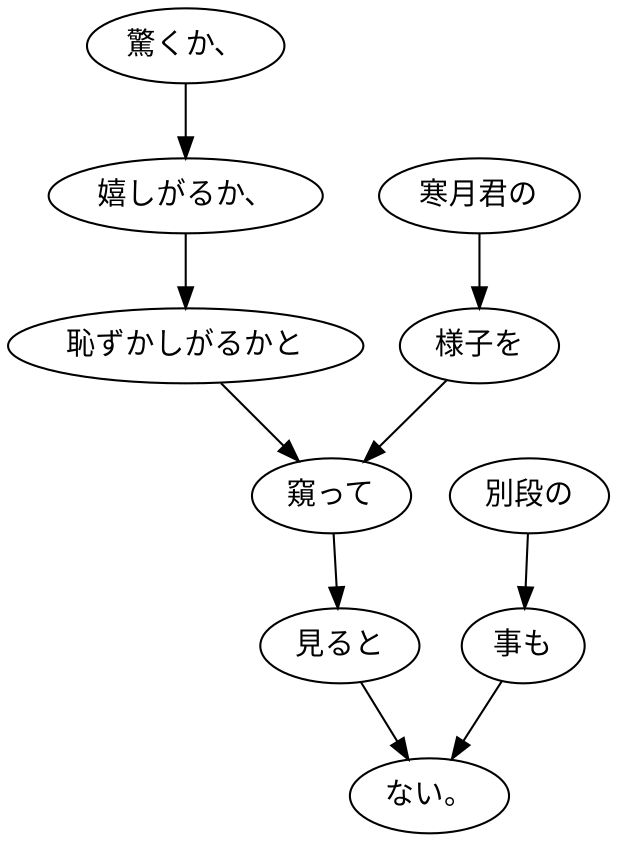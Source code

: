 digraph graph1948 {
	node0 [label="驚くか、"];
	node1 [label="嬉しがるか、"];
	node2 [label="恥ずかしがるかと"];
	node3 [label="寒月君の"];
	node4 [label="様子を"];
	node5 [label="窺って"];
	node6 [label="見ると"];
	node7 [label="別段の"];
	node8 [label="事も"];
	node9 [label="ない。"];
	node0 -> node1;
	node1 -> node2;
	node2 -> node5;
	node3 -> node4;
	node4 -> node5;
	node5 -> node6;
	node6 -> node9;
	node7 -> node8;
	node8 -> node9;
}
